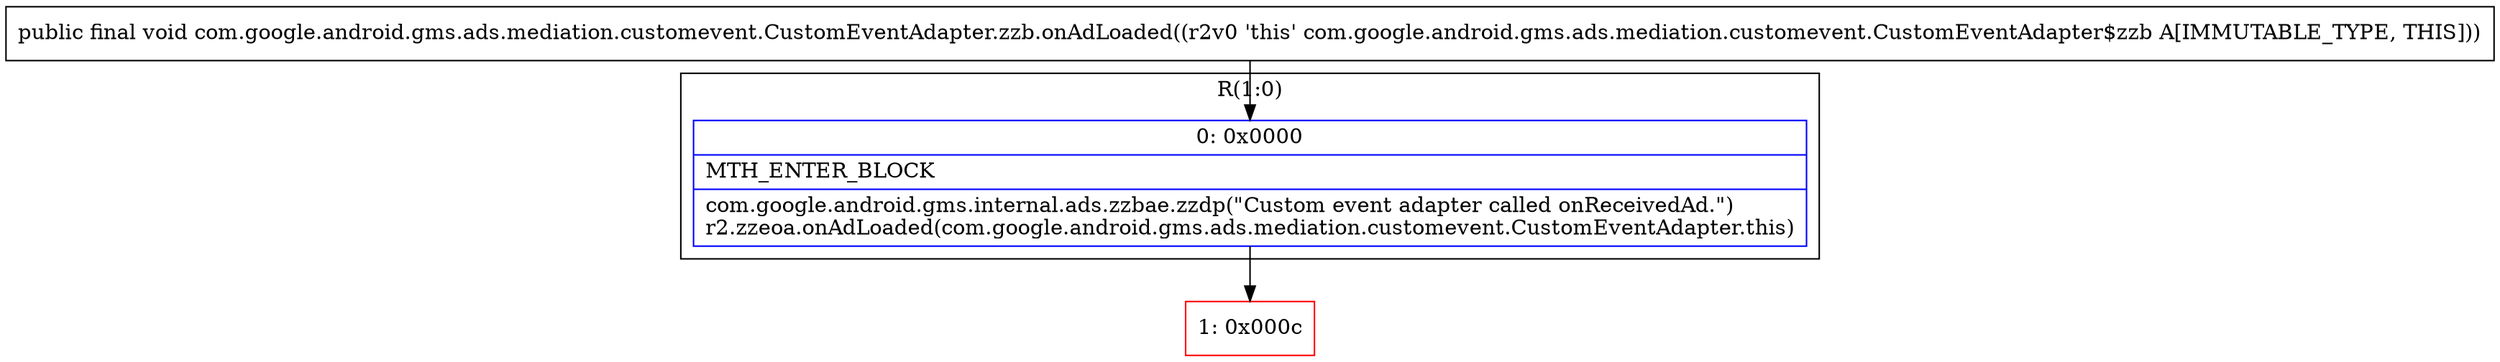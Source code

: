 digraph "CFG forcom.google.android.gms.ads.mediation.customevent.CustomEventAdapter.zzb.onAdLoaded()V" {
subgraph cluster_Region_1400767313 {
label = "R(1:0)";
node [shape=record,color=blue];
Node_0 [shape=record,label="{0\:\ 0x0000|MTH_ENTER_BLOCK\l|com.google.android.gms.internal.ads.zzbae.zzdp(\"Custom event adapter called onReceivedAd.\")\lr2.zzeoa.onAdLoaded(com.google.android.gms.ads.mediation.customevent.CustomEventAdapter.this)\l}"];
}
Node_1 [shape=record,color=red,label="{1\:\ 0x000c}"];
MethodNode[shape=record,label="{public final void com.google.android.gms.ads.mediation.customevent.CustomEventAdapter.zzb.onAdLoaded((r2v0 'this' com.google.android.gms.ads.mediation.customevent.CustomEventAdapter$zzb A[IMMUTABLE_TYPE, THIS])) }"];
MethodNode -> Node_0;
Node_0 -> Node_1;
}

